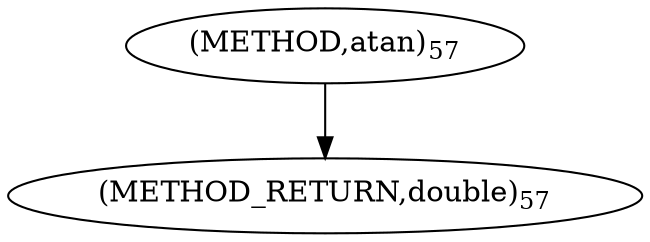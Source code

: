 digraph "atan" {  
"6242" [label = <(METHOD,atan)<SUB>57</SUB>> ]
"6244" [label = <(METHOD_RETURN,double)<SUB>57</SUB>> ]
  "6242" -> "6244" 
}
